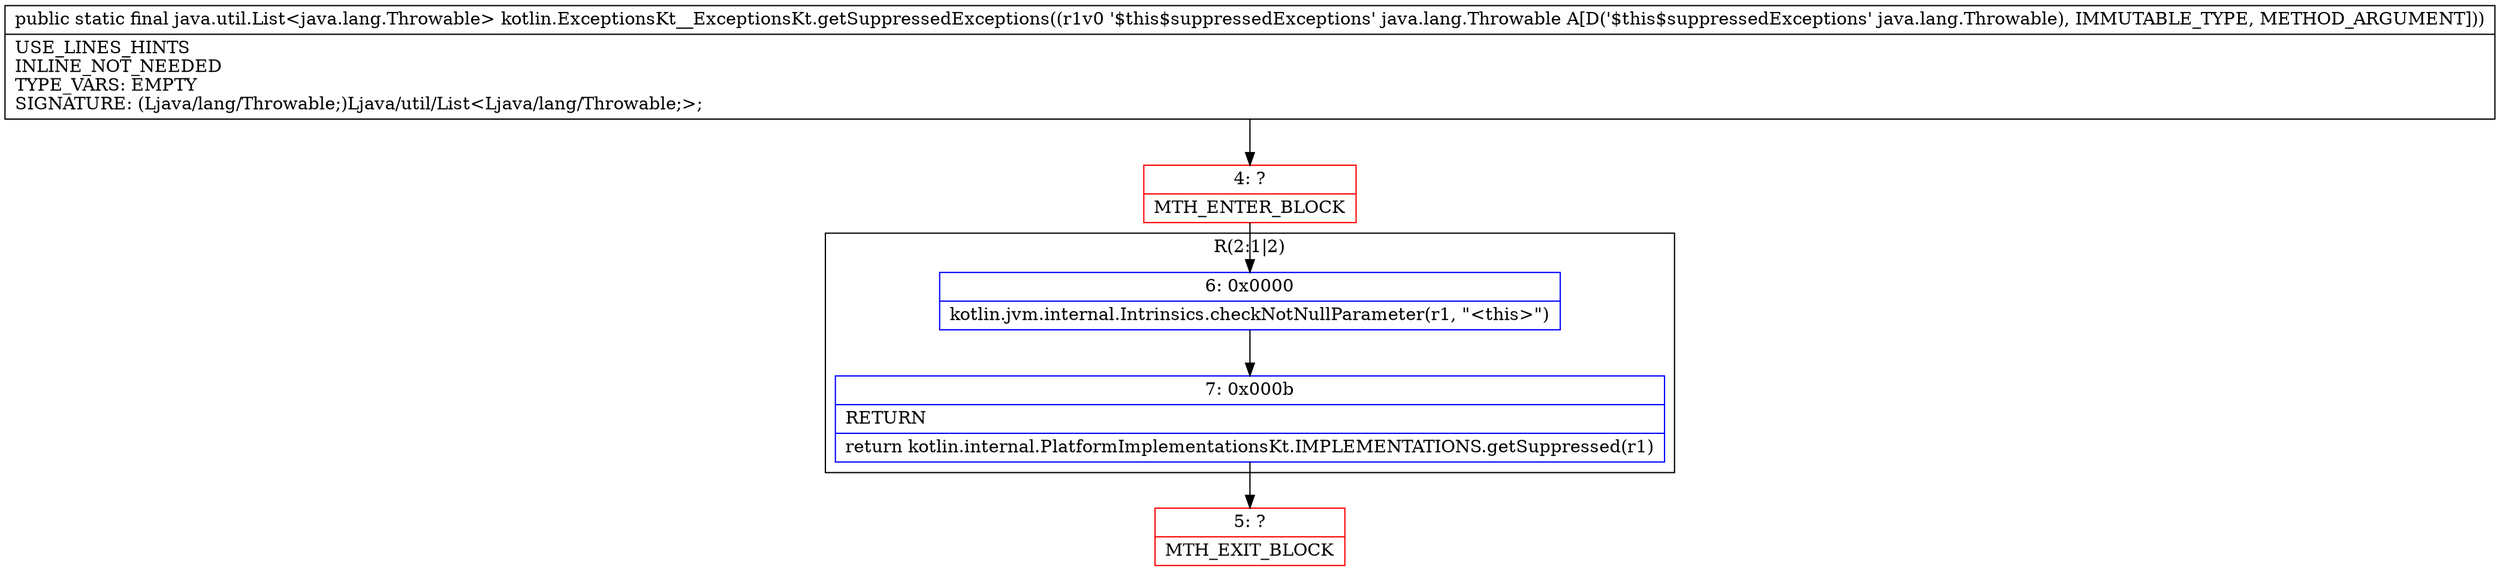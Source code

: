 digraph "CFG forkotlin.ExceptionsKt__ExceptionsKt.getSuppressedExceptions(Ljava\/lang\/Throwable;)Ljava\/util\/List;" {
subgraph cluster_Region_2005676586 {
label = "R(2:1|2)";
node [shape=record,color=blue];
Node_6 [shape=record,label="{6\:\ 0x0000|kotlin.jvm.internal.Intrinsics.checkNotNullParameter(r1, \"\<this\>\")\l}"];
Node_7 [shape=record,label="{7\:\ 0x000b|RETURN\l|return kotlin.internal.PlatformImplementationsKt.IMPLEMENTATIONS.getSuppressed(r1)\l}"];
}
Node_4 [shape=record,color=red,label="{4\:\ ?|MTH_ENTER_BLOCK\l}"];
Node_5 [shape=record,color=red,label="{5\:\ ?|MTH_EXIT_BLOCK\l}"];
MethodNode[shape=record,label="{public static final java.util.List\<java.lang.Throwable\> kotlin.ExceptionsKt__ExceptionsKt.getSuppressedExceptions((r1v0 '$this$suppressedExceptions' java.lang.Throwable A[D('$this$suppressedExceptions' java.lang.Throwable), IMMUTABLE_TYPE, METHOD_ARGUMENT]))  | USE_LINES_HINTS\lINLINE_NOT_NEEDED\lTYPE_VARS: EMPTY\lSIGNATURE: (Ljava\/lang\/Throwable;)Ljava\/util\/List\<Ljava\/lang\/Throwable;\>;\l}"];
MethodNode -> Node_4;Node_6 -> Node_7;
Node_7 -> Node_5;
Node_4 -> Node_6;
}

